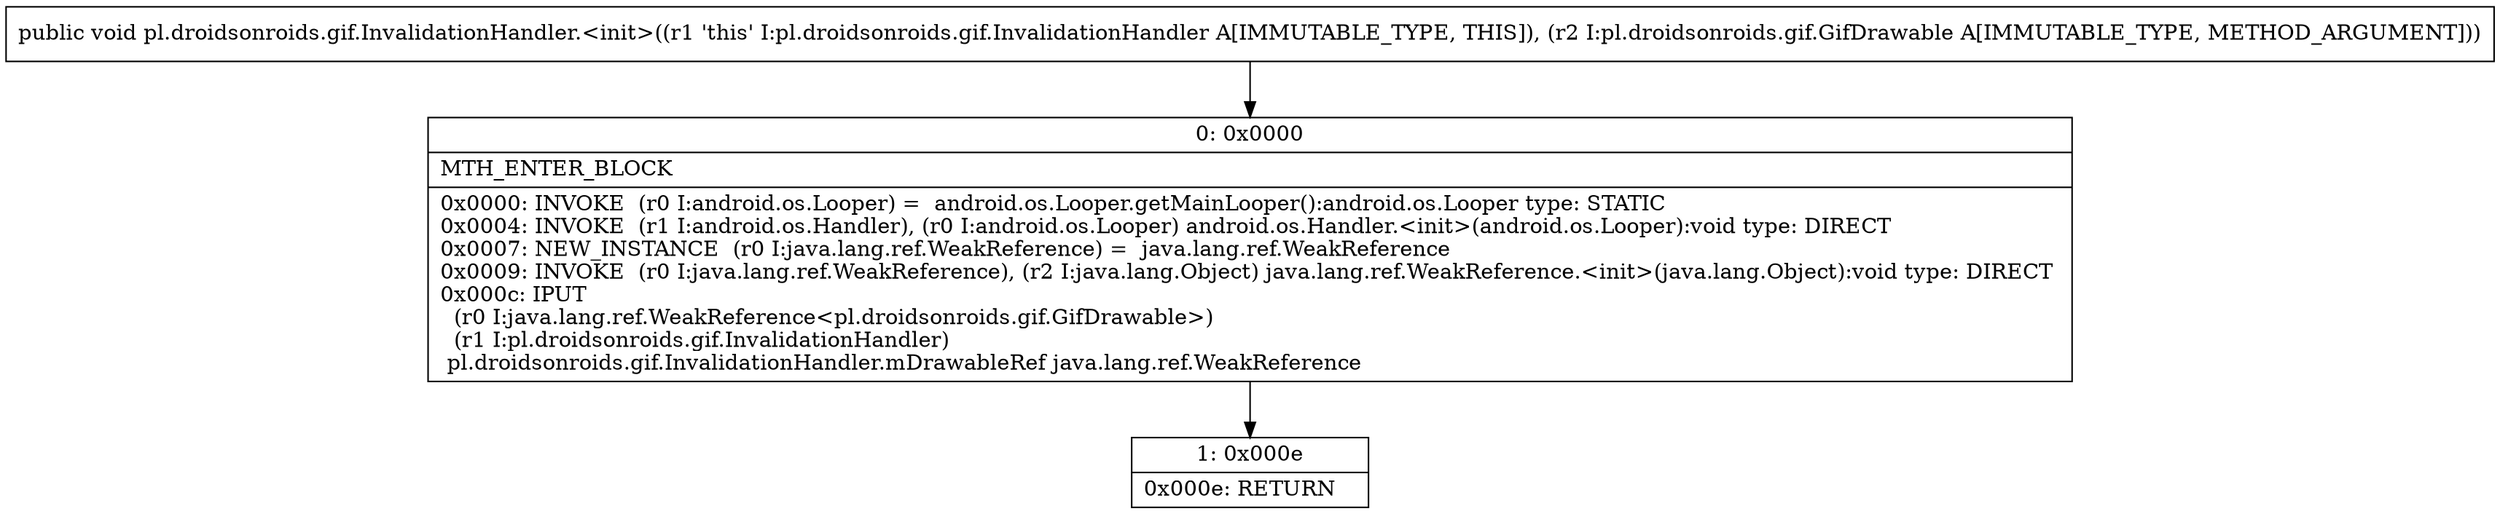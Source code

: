 digraph "CFG forpl.droidsonroids.gif.InvalidationHandler.\<init\>(Lpl\/droidsonroids\/gif\/GifDrawable;)V" {
Node_0 [shape=record,label="{0\:\ 0x0000|MTH_ENTER_BLOCK\l|0x0000: INVOKE  (r0 I:android.os.Looper) =  android.os.Looper.getMainLooper():android.os.Looper type: STATIC \l0x0004: INVOKE  (r1 I:android.os.Handler), (r0 I:android.os.Looper) android.os.Handler.\<init\>(android.os.Looper):void type: DIRECT \l0x0007: NEW_INSTANCE  (r0 I:java.lang.ref.WeakReference) =  java.lang.ref.WeakReference \l0x0009: INVOKE  (r0 I:java.lang.ref.WeakReference), (r2 I:java.lang.Object) java.lang.ref.WeakReference.\<init\>(java.lang.Object):void type: DIRECT \l0x000c: IPUT  \l  (r0 I:java.lang.ref.WeakReference\<pl.droidsonroids.gif.GifDrawable\>)\l  (r1 I:pl.droidsonroids.gif.InvalidationHandler)\l pl.droidsonroids.gif.InvalidationHandler.mDrawableRef java.lang.ref.WeakReference \l}"];
Node_1 [shape=record,label="{1\:\ 0x000e|0x000e: RETURN   \l}"];
MethodNode[shape=record,label="{public void pl.droidsonroids.gif.InvalidationHandler.\<init\>((r1 'this' I:pl.droidsonroids.gif.InvalidationHandler A[IMMUTABLE_TYPE, THIS]), (r2 I:pl.droidsonroids.gif.GifDrawable A[IMMUTABLE_TYPE, METHOD_ARGUMENT])) }"];
MethodNode -> Node_0;
Node_0 -> Node_1;
}

